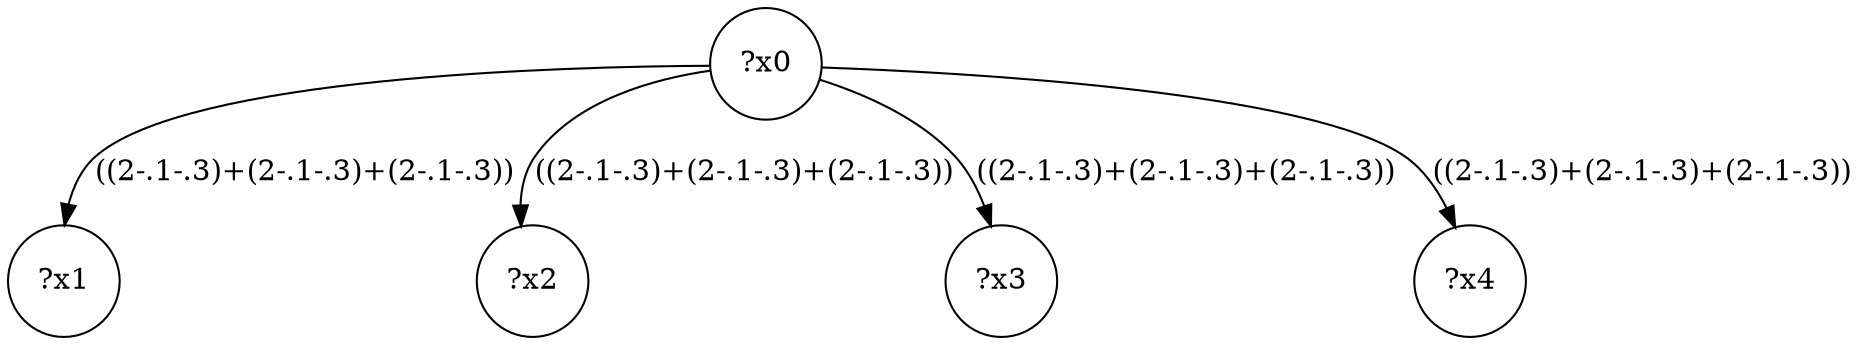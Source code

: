 digraph g {
	x0 [shape=circle, label="?x0"];
	x1 [shape=circle, label="?x1"];
	x0 -> x1 [label="((2-.1-.3)+(2-.1-.3)+(2-.1-.3))"];
	x2 [shape=circle, label="?x2"];
	x0 -> x2 [label="((2-.1-.3)+(2-.1-.3)+(2-.1-.3))"];
	x3 [shape=circle, label="?x3"];
	x0 -> x3 [label="((2-.1-.3)+(2-.1-.3)+(2-.1-.3))"];
	x4 [shape=circle, label="?x4"];
	x0 -> x4 [label="((2-.1-.3)+(2-.1-.3)+(2-.1-.3))"];
}
